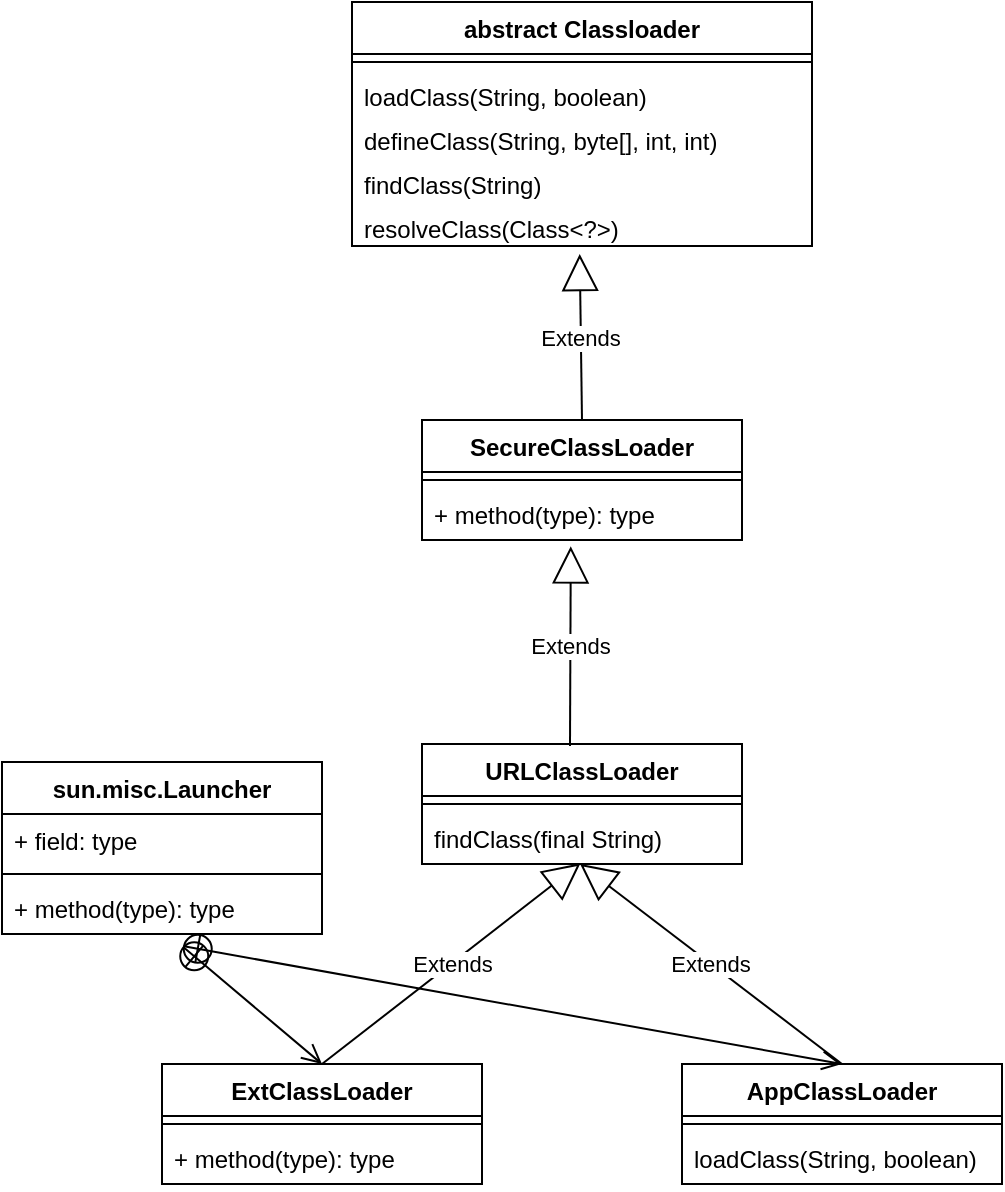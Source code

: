 <mxfile version="10.6.5" type="device"><diagram id="avhLR2G6OfbgX6MItnpq" name="第 1 页"><mxGraphModel dx="961" dy="585" grid="1" gridSize="10" guides="1" tooltips="1" connect="1" arrows="1" fold="1" page="1" pageScale="1" pageWidth="827" pageHeight="1169" math="0" shadow="0"><root><mxCell id="0"/><mxCell id="1" parent="0"/><mxCell id="TN0uCuA2fHrPwSBaVHTU-1" value="abstract Classloader&#10;" style="swimlane;fontStyle=1;align=center;verticalAlign=top;childLayout=stackLayout;horizontal=1;startSize=26;horizontalStack=0;resizeParent=1;resizeParentMax=0;resizeLast=0;collapsible=1;marginBottom=0;" parent="1" vertex="1"><mxGeometry x="265" y="78" width="230" height="122" as="geometry"><mxRectangle x="300" y="130" width="140" height="26" as="alternateBounds"/></mxGeometry></mxCell><mxCell id="TN0uCuA2fHrPwSBaVHTU-3" value="" style="line;strokeWidth=1;fillColor=none;align=left;verticalAlign=middle;spacingTop=-1;spacingLeft=3;spacingRight=3;rotatable=0;labelPosition=right;points=[];portConstraint=eastwest;" parent="TN0uCuA2fHrPwSBaVHTU-1" vertex="1"><mxGeometry y="26" width="230" height="8" as="geometry"/></mxCell><mxCell id="TN0uCuA2fHrPwSBaVHTU-4" value="loadClass(String, boolean)" style="text;strokeColor=none;fillColor=none;align=left;verticalAlign=top;spacingLeft=4;spacingRight=4;overflow=hidden;rotatable=0;points=[[0,0.5],[1,0.5]];portConstraint=eastwest;" parent="TN0uCuA2fHrPwSBaVHTU-1" vertex="1"><mxGeometry y="34" width="230" height="22" as="geometry"/></mxCell><mxCell id="TN0uCuA2fHrPwSBaVHTU-48" value="defineClass(String, byte[], int, int)" style="text;strokeColor=none;fillColor=none;align=left;verticalAlign=top;spacingLeft=4;spacingRight=4;overflow=hidden;rotatable=0;points=[[0,0.5],[1,0.5]];portConstraint=eastwest;" parent="TN0uCuA2fHrPwSBaVHTU-1" vertex="1"><mxGeometry y="56" width="230" height="22" as="geometry"/></mxCell><mxCell id="TN0uCuA2fHrPwSBaVHTU-50" value="findClass(String)" style="text;strokeColor=none;fillColor=none;align=left;verticalAlign=top;spacingLeft=4;spacingRight=4;overflow=hidden;rotatable=0;points=[[0,0.5],[1,0.5]];portConstraint=eastwest;" parent="TN0uCuA2fHrPwSBaVHTU-1" vertex="1"><mxGeometry y="78" width="230" height="22" as="geometry"/></mxCell><mxCell id="TN0uCuA2fHrPwSBaVHTU-49" value="resolveClass(Class&lt;?&gt;)" style="text;strokeColor=none;fillColor=none;align=left;verticalAlign=top;spacingLeft=4;spacingRight=4;overflow=hidden;rotatable=0;points=[[0,0.5],[1,0.5]];portConstraint=eastwest;" parent="TN0uCuA2fHrPwSBaVHTU-1" vertex="1"><mxGeometry y="100" width="230" height="22" as="geometry"/></mxCell><mxCell id="TN0uCuA2fHrPwSBaVHTU-5" value="Extends" style="endArrow=block;endSize=16;endFill=0;html=1;exitX=0.5;exitY=0;exitDx=0;exitDy=0;entryX=0.495;entryY=1.183;entryDx=0;entryDy=0;entryPerimeter=0;" parent="1" source="TN0uCuA2fHrPwSBaVHTU-6" target="TN0uCuA2fHrPwSBaVHTU-49" edge="1"><mxGeometry width="160" relative="1" as="geometry"><mxPoint x="381" y="330" as="sourcePoint"/><mxPoint x="520" y="220" as="targetPoint"/></mxGeometry></mxCell><mxCell id="TN0uCuA2fHrPwSBaVHTU-6" value="SecureClassLoader" style="swimlane;fontStyle=1;align=center;verticalAlign=top;childLayout=stackLayout;horizontal=1;startSize=26;horizontalStack=0;resizeParent=1;resizeParentMax=0;resizeLast=0;collapsible=1;marginBottom=0;" parent="1" vertex="1"><mxGeometry x="300" y="287" width="160" height="60" as="geometry"/></mxCell><mxCell id="TN0uCuA2fHrPwSBaVHTU-8" value="" style="line;strokeWidth=1;fillColor=none;align=left;verticalAlign=middle;spacingTop=-1;spacingLeft=3;spacingRight=3;rotatable=0;labelPosition=right;points=[];portConstraint=eastwest;" parent="TN0uCuA2fHrPwSBaVHTU-6" vertex="1"><mxGeometry y="26" width="160" height="8" as="geometry"/></mxCell><mxCell id="TN0uCuA2fHrPwSBaVHTU-9" value="+ method(type): type" style="text;strokeColor=none;fillColor=none;align=left;verticalAlign=top;spacingLeft=4;spacingRight=4;overflow=hidden;rotatable=0;points=[[0,0.5],[1,0.5]];portConstraint=eastwest;" parent="TN0uCuA2fHrPwSBaVHTU-6" vertex="1"><mxGeometry y="34" width="160" height="26" as="geometry"/></mxCell><mxCell id="TN0uCuA2fHrPwSBaVHTU-14" value="URLClassLoader" style="swimlane;fontStyle=1;align=center;verticalAlign=top;childLayout=stackLayout;horizontal=1;startSize=26;horizontalStack=0;resizeParent=1;resizeParentMax=0;resizeLast=0;collapsible=1;marginBottom=0;" parent="1" vertex="1"><mxGeometry x="300" y="449" width="160" height="60" as="geometry"/></mxCell><mxCell id="TN0uCuA2fHrPwSBaVHTU-16" value="" style="line;strokeWidth=1;fillColor=none;align=left;verticalAlign=middle;spacingTop=-1;spacingLeft=3;spacingRight=3;rotatable=0;labelPosition=right;points=[];portConstraint=eastwest;" parent="TN0uCuA2fHrPwSBaVHTU-14" vertex="1"><mxGeometry y="26" width="160" height="8" as="geometry"/></mxCell><mxCell id="TN0uCuA2fHrPwSBaVHTU-17" value="findClass(final String)" style="text;strokeColor=none;fillColor=none;align=left;verticalAlign=top;spacingLeft=4;spacingRight=4;overflow=hidden;rotatable=0;points=[[0,0.5],[1,0.5]];portConstraint=eastwest;" parent="TN0uCuA2fHrPwSBaVHTU-14" vertex="1"><mxGeometry y="34" width="160" height="26" as="geometry"/></mxCell><mxCell id="TN0uCuA2fHrPwSBaVHTU-18" value="AppClassLoader" style="swimlane;fontStyle=1;align=center;verticalAlign=top;childLayout=stackLayout;horizontal=1;startSize=26;horizontalStack=0;resizeParent=1;resizeParentMax=0;resizeLast=0;collapsible=1;marginBottom=0;" parent="1" vertex="1"><mxGeometry x="430" y="609" width="160" height="60" as="geometry"/></mxCell><mxCell id="TN0uCuA2fHrPwSBaVHTU-20" value="" style="line;strokeWidth=1;fillColor=none;align=left;verticalAlign=middle;spacingTop=-1;spacingLeft=3;spacingRight=3;rotatable=0;labelPosition=right;points=[];portConstraint=eastwest;" parent="TN0uCuA2fHrPwSBaVHTU-18" vertex="1"><mxGeometry y="26" width="160" height="8" as="geometry"/></mxCell><mxCell id="TN0uCuA2fHrPwSBaVHTU-21" value="loadClass(String, boolean)" style="text;strokeColor=none;fillColor=none;align=left;verticalAlign=top;spacingLeft=4;spacingRight=4;overflow=hidden;rotatable=0;points=[[0,0.5],[1,0.5]];portConstraint=eastwest;" parent="TN0uCuA2fHrPwSBaVHTU-18" vertex="1"><mxGeometry y="34" width="160" height="26" as="geometry"/></mxCell><mxCell id="TN0uCuA2fHrPwSBaVHTU-22" value="ExtClassLoader" style="swimlane;fontStyle=1;align=center;verticalAlign=top;childLayout=stackLayout;horizontal=1;startSize=26;horizontalStack=0;resizeParent=1;resizeParentMax=0;resizeLast=0;collapsible=1;marginBottom=0;" parent="1" vertex="1"><mxGeometry x="170" y="609" width="160" height="60" as="geometry"/></mxCell><mxCell id="TN0uCuA2fHrPwSBaVHTU-24" value="" style="line;strokeWidth=1;fillColor=none;align=left;verticalAlign=middle;spacingTop=-1;spacingLeft=3;spacingRight=3;rotatable=0;labelPosition=right;points=[];portConstraint=eastwest;" parent="TN0uCuA2fHrPwSBaVHTU-22" vertex="1"><mxGeometry y="26" width="160" height="8" as="geometry"/></mxCell><mxCell id="TN0uCuA2fHrPwSBaVHTU-25" value="+ method(type): type" style="text;strokeColor=none;fillColor=none;align=left;verticalAlign=top;spacingLeft=4;spacingRight=4;overflow=hidden;rotatable=0;points=[[0,0.5],[1,0.5]];portConstraint=eastwest;" parent="TN0uCuA2fHrPwSBaVHTU-22" vertex="1"><mxGeometry y="34" width="160" height="26" as="geometry"/></mxCell><mxCell id="TN0uCuA2fHrPwSBaVHTU-27" value="Extends" style="endArrow=block;endSize=16;endFill=0;html=1;entryX=0.495;entryY=0.987;entryDx=0;entryDy=0;entryPerimeter=0;exitX=0.5;exitY=0;exitDx=0;exitDy=0;" parent="1" source="TN0uCuA2fHrPwSBaVHTU-22" target="TN0uCuA2fHrPwSBaVHTU-17" edge="1"><mxGeometry width="160" relative="1" as="geometry"><mxPoint x="560" y="670" as="sourcePoint"/><mxPoint x="560" y="570" as="targetPoint"/></mxGeometry></mxCell><mxCell id="TN0uCuA2fHrPwSBaVHTU-28" value="Extends" style="endArrow=block;endSize=16;endFill=0;html=1;entryX=0.465;entryY=1.122;entryDx=0;entryDy=0;entryPerimeter=0;" parent="1" target="TN0uCuA2fHrPwSBaVHTU-9" edge="1"><mxGeometry width="160" relative="1" as="geometry"><mxPoint x="374" y="450" as="sourcePoint"/><mxPoint x="580" y="230" as="targetPoint"/></mxGeometry></mxCell><mxCell id="TN0uCuA2fHrPwSBaVHTU-30" value="Extends" style="endArrow=block;endSize=16;endFill=0;html=1;entryX=0.494;entryY=0.999;entryDx=0;entryDy=0;entryPerimeter=0;exitX=0.5;exitY=0;exitDx=0;exitDy=0;" parent="1" source="TN0uCuA2fHrPwSBaVHTU-18" target="TN0uCuA2fHrPwSBaVHTU-17" edge="1"><mxGeometry width="160" relative="1" as="geometry"><mxPoint x="560" y="670" as="sourcePoint"/><mxPoint x="560" y="570" as="targetPoint"/></mxGeometry></mxCell><mxCell id="TN0uCuA2fHrPwSBaVHTU-31" value="" style="endArrow=open;startArrow=circlePlus;endFill=0;startFill=0;endSize=8;html=1;entryX=0.5;entryY=0;entryDx=0;entryDy=0;" parent="1" target="TN0uCuA2fHrPwSBaVHTU-22" edge="1"><mxGeometry width="160" relative="1" as="geometry"><mxPoint x="180" y="550" as="sourcePoint"/><mxPoint x="250" y="470" as="targetPoint"/></mxGeometry></mxCell><mxCell id="TN0uCuA2fHrPwSBaVHTU-34" value="" style="endArrow=open;startArrow=circlePlus;endFill=0;startFill=0;endSize=8;html=1;entryX=0.5;entryY=0;entryDx=0;entryDy=0;" parent="1" target="TN0uCuA2fHrPwSBaVHTU-18" edge="1"><mxGeometry width="160" relative="1" as="geometry"><mxPoint x="180" y="550" as="sourcePoint"/><mxPoint x="250" y="470" as="targetPoint"/></mxGeometry></mxCell><mxCell id="TN0uCuA2fHrPwSBaVHTU-35" value="sun.misc.Launcher" style="swimlane;fontStyle=1;align=center;verticalAlign=top;childLayout=stackLayout;horizontal=1;startSize=26;horizontalStack=0;resizeParent=1;resizeParentMax=0;resizeLast=0;collapsible=1;marginBottom=0;fontColor=#000000;" parent="1" vertex="1"><mxGeometry x="90" y="458" width="160" height="86" as="geometry"/></mxCell><mxCell id="TN0uCuA2fHrPwSBaVHTU-36" value="+ field: type" style="text;strokeColor=none;fillColor=none;align=left;verticalAlign=top;spacingLeft=4;spacingRight=4;overflow=hidden;rotatable=0;points=[[0,0.5],[1,0.5]];portConstraint=eastwest;" parent="TN0uCuA2fHrPwSBaVHTU-35" vertex="1"><mxGeometry y="26" width="160" height="26" as="geometry"/></mxCell><mxCell id="TN0uCuA2fHrPwSBaVHTU-37" value="" style="line;strokeWidth=1;fillColor=none;align=left;verticalAlign=middle;spacingTop=-1;spacingLeft=3;spacingRight=3;rotatable=0;labelPosition=right;points=[];portConstraint=eastwest;" parent="TN0uCuA2fHrPwSBaVHTU-35" vertex="1"><mxGeometry y="52" width="160" height="8" as="geometry"/></mxCell><mxCell id="TN0uCuA2fHrPwSBaVHTU-38" value="+ method(type): type" style="text;strokeColor=none;fillColor=none;align=left;verticalAlign=top;spacingLeft=4;spacingRight=4;overflow=hidden;rotatable=0;points=[[0,0.5],[1,0.5]];portConstraint=eastwest;" parent="TN0uCuA2fHrPwSBaVHTU-35" vertex="1"><mxGeometry y="60" width="160" height="26" as="geometry"/></mxCell></root></mxGraphModel></diagram><diagram id="O7SGXGg4H7y-24Y7WzSN" name="第 2 页"><mxGraphModel dx="961" dy="1754" grid="1" gridSize="10" guides="1" tooltips="1" connect="1" arrows="1" fold="1" page="1" pageScale="1" pageWidth="827" pageHeight="1169" math="0" shadow="0"><root><mxCell id="vqpHchgVuj5I_URU7XBI-0"/><mxCell id="vqpHchgVuj5I_URU7XBI-1" parent="vqpHchgVuj5I_URU7XBI-0"/><mxCell id="vqpHchgVuj5I_URU7XBI-4" value="" style="edgeStyle=orthogonalEdgeStyle;rounded=0;orthogonalLoop=1;jettySize=auto;html=1;" edge="1" parent="vqpHchgVuj5I_URU7XBI-1" source="vqpHchgVuj5I_URU7XBI-2"><mxGeometry relative="1" as="geometry"><mxPoint x="350" y="320" as="targetPoint"/></mxGeometry></mxCell><mxCell id="vqpHchgVuj5I_URU7XBI-20" value="" style="edgeStyle=orthogonalEdgeStyle;rounded=0;orthogonalLoop=1;jettySize=auto;html=1;entryX=0;entryY=0.5;entryDx=0;entryDy=0;" edge="1" parent="vqpHchgVuj5I_URU7XBI-1" source="vqpHchgVuj5I_URU7XBI-2" target="vqpHchgVuj5I_URU7XBI-27"><mxGeometry relative="1" as="geometry"><mxPoint x="180" y="1010" as="targetPoint"/><Array as="points"><mxPoint x="100" y="170"/><mxPoint x="100" y="1000"/></Array></mxGeometry></mxCell><mxCell id="vqpHchgVuj5I_URU7XBI-2" value="&lt;font style=&quot;font-size: 16px&quot;&gt;c=findLoadedClass(name)==null&lt;/font&gt;" style="rhombus;whiteSpace=wrap;html=1;" vertex="1" parent="vqpHchgVuj5I_URU7XBI-1"><mxGeometry x="210" y="100" width="280" height="140" as="geometry"/></mxCell><mxCell id="vqpHchgVuj5I_URU7XBI-10" value="" style="edgeStyle=orthogonalEdgeStyle;rounded=0;orthogonalLoop=1;jettySize=auto;html=1;exitX=1;exitY=0.5;exitDx=0;exitDy=0;" edge="1" parent="vqpHchgVuj5I_URU7XBI-1" source="vqpHchgVuj5I_URU7XBI-14" target="vqpHchgVuj5I_URU7XBI-9"><mxGeometry relative="1" as="geometry"><mxPoint x="410" y="350" as="sourcePoint"/></mxGeometry></mxCell><mxCell id="vqpHchgVuj5I_URU7XBI-12" value="" style="edgeStyle=orthogonalEdgeStyle;rounded=0;orthogonalLoop=1;jettySize=auto;html=1;" edge="1" parent="vqpHchgVuj5I_URU7XBI-1" target="vqpHchgVuj5I_URU7XBI-11"><mxGeometry relative="1" as="geometry"><mxPoint x="350" y="380" as="sourcePoint"/></mxGeometry></mxCell><mxCell id="vqpHchgVuj5I_URU7XBI-15" value="" style="edgeStyle=orthogonalEdgeStyle;rounded=0;orthogonalLoop=1;jettySize=auto;html=1;" edge="1" parent="vqpHchgVuj5I_URU7XBI-1" source="vqpHchgVuj5I_URU7XBI-11" target="vqpHchgVuj5I_URU7XBI-13"><mxGeometry relative="1" as="geometry"/></mxCell><mxCell id="vqpHchgVuj5I_URU7XBI-11" value="&lt;pre&gt;&lt;font face=&quot;Helvetica&quot; style=&quot;font-size: 15px&quot;&gt;c = findBootstrapClassOrNull(name);&lt;/font&gt;&lt;br&gt;&lt;/pre&gt;" style="rounded=1;whiteSpace=wrap;html=1;" vertex="1" parent="vqpHchgVuj5I_URU7XBI-1"><mxGeometry x="220" y="460" width="260" height="110" as="geometry"/></mxCell><mxCell id="vqpHchgVuj5I_URU7XBI-44" value="" style="edgeStyle=orthogonalEdgeStyle;rounded=0;orthogonalLoop=1;jettySize=auto;html=1;" edge="1" parent="vqpHchgVuj5I_URU7XBI-1" source="vqpHchgVuj5I_URU7XBI-9" target="vqpHchgVuj5I_URU7XBI-13"><mxGeometry relative="1" as="geometry"><mxPoint x="810" y="680" as="targetPoint"/><Array as="points"><mxPoint x="800" y="370"/><mxPoint x="800" y="640"/></Array></mxGeometry></mxCell><mxCell id="vqpHchgVuj5I_URU7XBI-9" value="&lt;pre style=&quot;font-size: 15px&quot;&gt;&lt;font face=&quot;Helvetica&quot; style=&quot;font-size: 15px&quot;&gt;c = &lt;span&gt;parent&lt;/span&gt;.loadClass(name&lt;span&gt;, false&lt;/span&gt;)&lt;span&gt;;&lt;/span&gt;&lt;/font&gt;&lt;/pre&gt;" style="rounded=1;whiteSpace=wrap;html=1;" vertex="1" parent="vqpHchgVuj5I_URU7XBI-1"><mxGeometry x="500" y="330" width="250" height="80" as="geometry"/></mxCell><mxCell id="vqpHchgVuj5I_URU7XBI-8" value="&lt;font style=&quot;font-size: 16px&quot;&gt;T&lt;/font&gt;" style="text;html=1;strokeColor=none;fillColor=none;align=center;verticalAlign=middle;whiteSpace=wrap;rounded=0;" vertex="1" parent="vqpHchgVuj5I_URU7XBI-1"><mxGeometry x="340" y="270" width="40" height="20" as="geometry"/></mxCell><mxCell id="vqpHchgVuj5I_URU7XBI-17" value="" style="edgeStyle=orthogonalEdgeStyle;rounded=0;orthogonalLoop=1;jettySize=auto;html=1;" edge="1" parent="vqpHchgVuj5I_URU7XBI-1" source="vqpHchgVuj5I_URU7XBI-13"><mxGeometry relative="1" as="geometry"><mxPoint x="350" y="800" as="targetPoint"/></mxGeometry></mxCell><mxCell id="vqpHchgVuj5I_URU7XBI-46" value="" style="edgeStyle=orthogonalEdgeStyle;rounded=0;orthogonalLoop=1;jettySize=auto;html=1;" edge="1" parent="vqpHchgVuj5I_URU7XBI-1" source="vqpHchgVuj5I_URU7XBI-13"><mxGeometry relative="1" as="geometry"><mxPoint x="350" y="960" as="targetPoint"/><Array as="points"><mxPoint x="510" y="680"/><mxPoint x="510" y="960"/></Array></mxGeometry></mxCell><mxCell id="vqpHchgVuj5I_URU7XBI-13" value="&lt;font style=&quot;font-size: 16px&quot;&gt;c==null&lt;/font&gt;" style="rhombus;whiteSpace=wrap;html=1;" vertex="1" parent="vqpHchgVuj5I_URU7XBI-1"><mxGeometry x="310" y="640" width="80" height="80" as="geometry"/></mxCell><mxCell id="vqpHchgVuj5I_URU7XBI-14" value="&lt;span&gt;&lt;font style=&quot;font-size: 16px&quot;&gt;parent==null&lt;/font&gt;&lt;/span&gt;" style="rhombus;whiteSpace=wrap;html=1;" vertex="1" parent="vqpHchgVuj5I_URU7XBI-1"><mxGeometry x="290" y="320" width="120" height="100" as="geometry"/></mxCell><mxCell id="vqpHchgVuj5I_URU7XBI-29" value="" style="edgeStyle=orthogonalEdgeStyle;rounded=0;orthogonalLoop=1;jettySize=auto;html=1;" edge="1" parent="vqpHchgVuj5I_URU7XBI-1" source="vqpHchgVuj5I_URU7XBI-18"><mxGeometry relative="1" as="geometry"><mxPoint x="350" y="960" as="targetPoint"/></mxGeometry></mxCell><mxCell id="vqpHchgVuj5I_URU7XBI-18" value="&lt;pre style=&quot;font-size: 15px&quot;&gt;&lt;pre&gt;&lt;font face=&quot;Helvetica&quot;&gt;c = findClass(name)&lt;span&gt;;&lt;/span&gt;&lt;/font&gt;&lt;/pre&gt;&lt;/pre&gt;" style="rounded=1;whiteSpace=wrap;html=1;" vertex="1" parent="vqpHchgVuj5I_URU7XBI-1"><mxGeometry x="225" y="800" width="250" height="80" as="geometry"/></mxCell><mxCell id="vqpHchgVuj5I_URU7XBI-21" value="&lt;font style=&quot;font-size: 16px&quot;&gt;F&lt;/font&gt;" style="text;html=1;strokeColor=none;fillColor=none;align=center;verticalAlign=middle;whiteSpace=wrap;rounded=0;" vertex="1" parent="vqpHchgVuj5I_URU7XBI-1"><mxGeometry x="160" y="150" width="40" height="20" as="geometry"/></mxCell><mxCell id="vqpHchgVuj5I_URU7XBI-22" value="&lt;font style=&quot;font-size: 16px&quot;&gt;F&lt;/font&gt;" style="text;html=1;strokeColor=none;fillColor=none;align=center;verticalAlign=middle;whiteSpace=wrap;rounded=0;" vertex="1" parent="vqpHchgVuj5I_URU7XBI-1"><mxGeometry x="430" y="350" width="40" height="20" as="geometry"/></mxCell><mxCell id="vqpHchgVuj5I_URU7XBI-23" value="&lt;font style=&quot;font-size: 16px&quot;&gt;T&lt;/font&gt;" style="text;html=1;strokeColor=none;fillColor=none;align=center;verticalAlign=middle;whiteSpace=wrap;rounded=0;" vertex="1" parent="vqpHchgVuj5I_URU7XBI-1"><mxGeometry x="340" y="430" width="40" height="20" as="geometry"/></mxCell><mxCell id="vqpHchgVuj5I_URU7XBI-25" value="&lt;font style=&quot;font-size: 16px&quot;&gt;T&lt;/font&gt;" style="text;html=1;strokeColor=none;fillColor=none;align=center;verticalAlign=middle;whiteSpace=wrap;rounded=0;" vertex="1" parent="vqpHchgVuj5I_URU7XBI-1"><mxGeometry x="340" y="750" width="40" height="20" as="geometry"/></mxCell><mxCell id="vqpHchgVuj5I_URU7XBI-31" value="" style="edgeStyle=orthogonalEdgeStyle;rounded=0;orthogonalLoop=1;jettySize=auto;html=1;" edge="1" parent="vqpHchgVuj5I_URU7XBI-1" source="vqpHchgVuj5I_URU7XBI-27"><mxGeometry relative="1" as="geometry"><mxPoint x="350" y="1120" as="targetPoint"/></mxGeometry></mxCell><mxCell id="vqpHchgVuj5I_URU7XBI-39" value="" style="edgeStyle=orthogonalEdgeStyle;rounded=0;orthogonalLoop=1;jettySize=auto;html=1;entryX=1;entryY=0.5;entryDx=0;entryDy=0;" edge="1" parent="vqpHchgVuj5I_URU7XBI-1" source="vqpHchgVuj5I_URU7XBI-27" target="vqpHchgVuj5I_URU7XBI-36"><mxGeometry relative="1" as="geometry"><mxPoint x="470" y="1290" as="targetPoint"/><Array as="points"><mxPoint x="480" y="1000"/><mxPoint x="480" y="1290"/></Array></mxGeometry></mxCell><mxCell id="vqpHchgVuj5I_URU7XBI-27" value="&lt;font style=&quot;font-size: 16px&quot;&gt;resolve?&lt;/font&gt;" style="rhombus;whiteSpace=wrap;html=1;" vertex="1" parent="vqpHchgVuj5I_URU7XBI-1"><mxGeometry x="310" y="960" width="80" height="80" as="geometry"/></mxCell><mxCell id="vqpHchgVuj5I_URU7XBI-34" value="&lt;font style=&quot;font-size: 16px&quot;&gt;T&lt;/font&gt;" style="text;html=1;strokeColor=none;fillColor=none;align=center;verticalAlign=middle;whiteSpace=wrap;rounded=0;" vertex="1" parent="vqpHchgVuj5I_URU7XBI-1"><mxGeometry x="340" y="1070" width="40" height="20" as="geometry"/></mxCell><mxCell id="vqpHchgVuj5I_URU7XBI-37" value="" style="edgeStyle=orthogonalEdgeStyle;rounded=0;orthogonalLoop=1;jettySize=auto;html=1;" edge="1" parent="vqpHchgVuj5I_URU7XBI-1" source="vqpHchgVuj5I_URU7XBI-35" target="vqpHchgVuj5I_URU7XBI-36"><mxGeometry relative="1" as="geometry"/></mxCell><mxCell id="vqpHchgVuj5I_URU7XBI-35" value="&lt;pre style=&quot;font-size: 16px&quot;&gt;&lt;font face=&quot;Helvetica&quot; style=&quot;font-size: 16px&quot;&gt;resolveClass(c)&lt;span&gt;;&lt;/span&gt;&lt;/font&gt;&lt;/pre&gt;" style="rounded=1;whiteSpace=wrap;html=1;" vertex="1" parent="vqpHchgVuj5I_URU7XBI-1"><mxGeometry x="290" y="1120" width="120" height="60" as="geometry"/></mxCell><mxCell id="vqpHchgVuj5I_URU7XBI-36" value="&lt;pre style=&quot;font-size: 16px&quot;&gt;&lt;font face=&quot;Helvetica&quot;&gt;return c;&lt;/font&gt;&lt;/pre&gt;" style="rounded=1;whiteSpace=wrap;html=1;" vertex="1" parent="vqpHchgVuj5I_URU7XBI-1"><mxGeometry x="290" y="1260" width="120" height="60" as="geometry"/></mxCell><mxCell id="vqpHchgVuj5I_URU7XBI-42" value="&lt;font style=&quot;font-size: 16px&quot;&gt;F&lt;/font&gt;" style="text;html=1;strokeColor=none;fillColor=none;align=center;verticalAlign=middle;whiteSpace=wrap;rounded=0;" vertex="1" parent="vqpHchgVuj5I_URU7XBI-1"><mxGeometry x="400" y="980" width="40" height="20" as="geometry"/></mxCell><mxCell id="vqpHchgVuj5I_URU7XBI-47" value="&lt;font style=&quot;font-size: 16px&quot;&gt;F&lt;/font&gt;" style="text;html=1;strokeColor=none;fillColor=none;align=center;verticalAlign=middle;whiteSpace=wrap;rounded=0;" vertex="1" parent="vqpHchgVuj5I_URU7XBI-1"><mxGeometry x="400" y="660" width="40" height="20" as="geometry"/></mxCell><mxCell id="vqpHchgVuj5I_URU7XBI-54" value="" style="edgeStyle=orthogonalEdgeStyle;rounded=0;orthogonalLoop=1;jettySize=auto;html=1;" edge="1" parent="vqpHchgVuj5I_URU7XBI-1" source="vqpHchgVuj5I_URU7XBI-48" target="vqpHchgVuj5I_URU7XBI-2"><mxGeometry relative="1" as="geometry"/></mxCell><mxCell id="vqpHchgVuj5I_URU7XBI-48" value="&lt;pre style=&quot;font-size: 15px&quot;&gt;&lt;font face=&quot;Helvetica&quot; style=&quot;font-size: 15px&quot;&gt;&lt;span&gt;loadClass&lt;/span&gt;(String name&lt;span&gt;, boolean &lt;/span&gt;resolve)&lt;/font&gt;&lt;/pre&gt;" style="rounded=1;whiteSpace=wrap;html=1;" vertex="1" parent="vqpHchgVuj5I_URU7XBI-1"><mxGeometry x="205" y="-20" width="290" height="90" as="geometry"/></mxCell></root></mxGraphModel></diagram></mxfile>